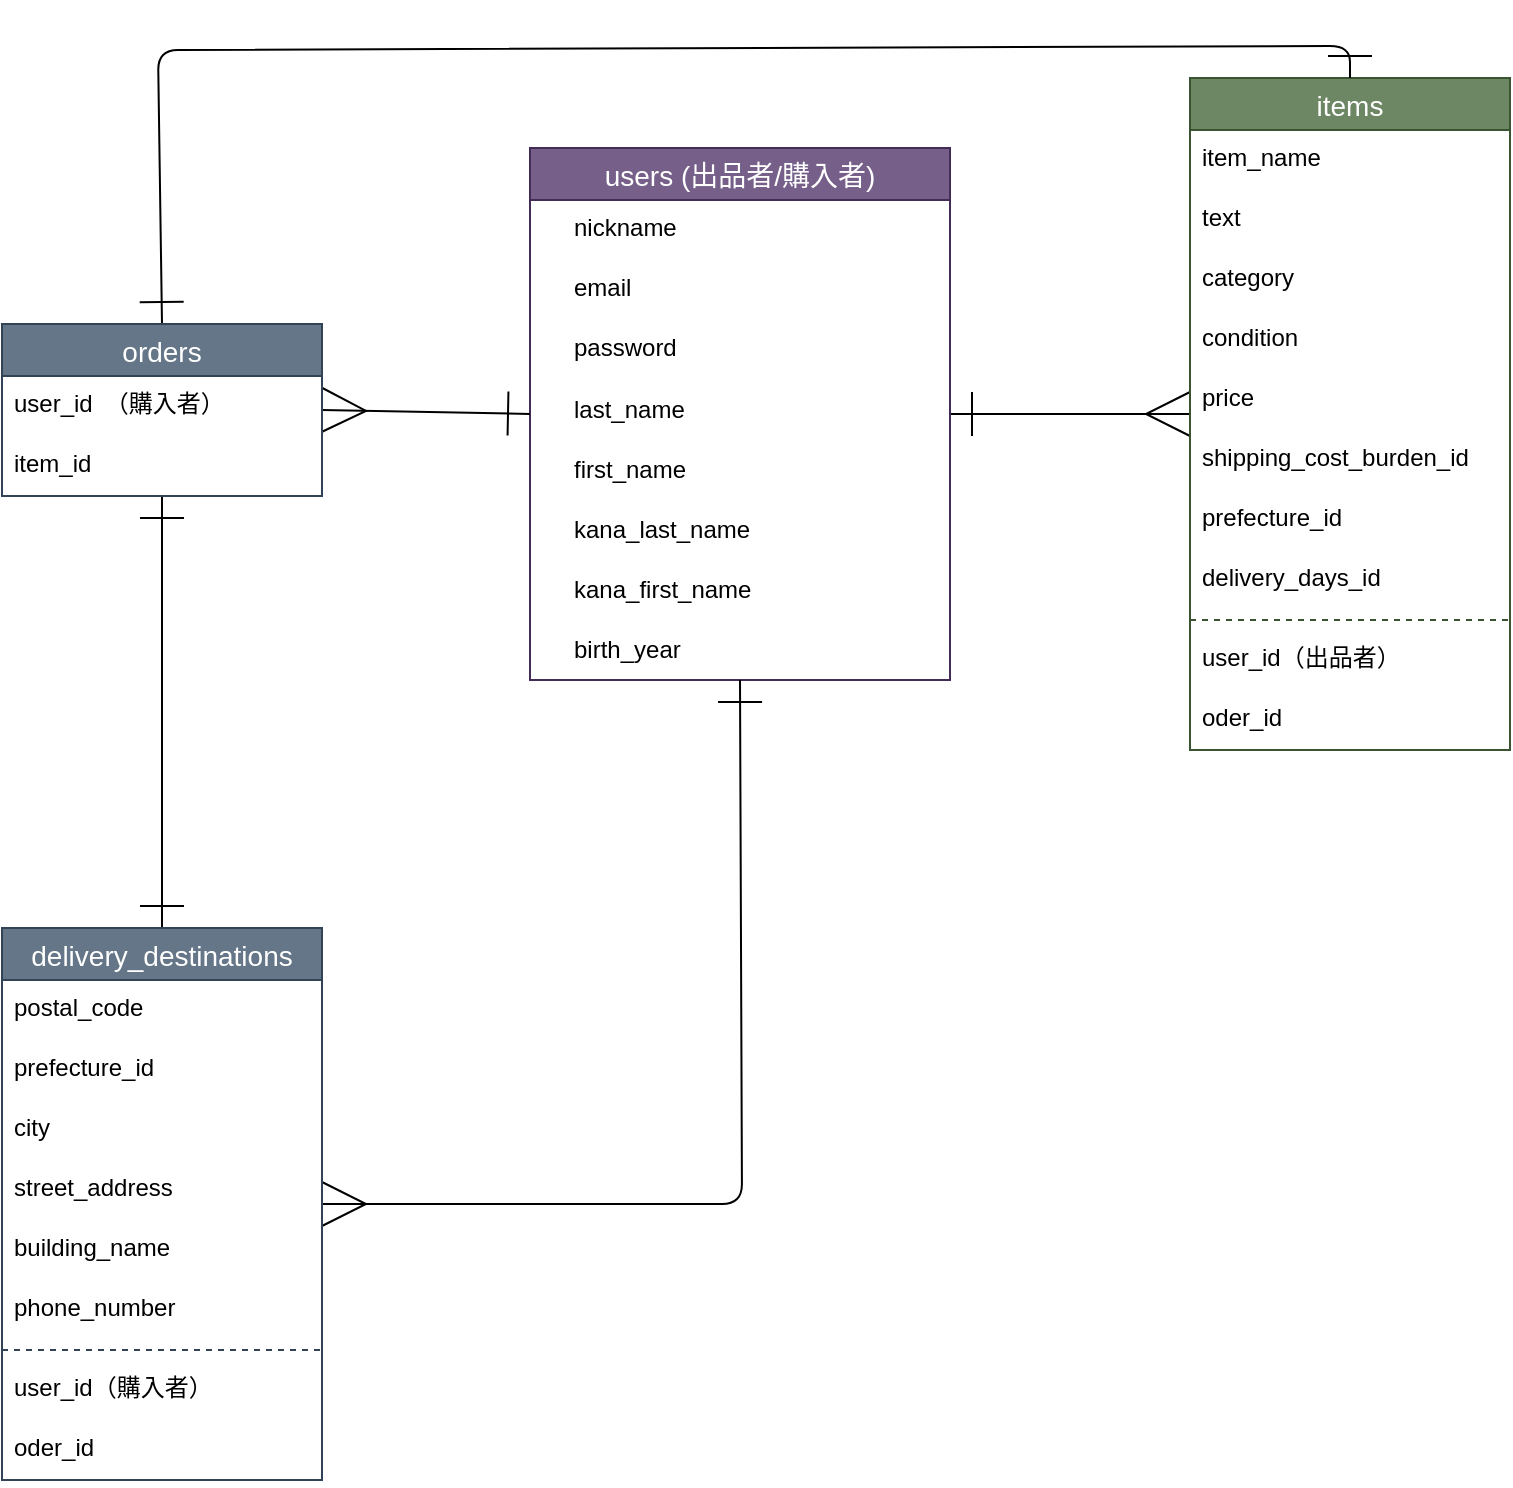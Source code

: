 <mxfile>
    <diagram id="D9_PEZEin-Ql9xLSHygA" name="ページ1">
        <mxGraphModel dx="891" dy="497" grid="0" gridSize="10" guides="1" tooltips="1" connect="1" arrows="1" fold="1" page="1" pageScale="1" pageWidth="827" pageHeight="1169" math="0" shadow="0">
            <root>
                <mxCell id="0"/>
                <mxCell id="1" parent="0"/>
                <mxCell id="84" style="edgeStyle=none;jumpSize=15;html=1;exitX=1;exitY=0.5;exitDx=0;exitDy=0;entryX=0;entryY=0.5;entryDx=0;entryDy=0;strokeWidth=1;startArrow=ERone;startFill=0;endArrow=ERmany;endFill=0;startSize=20;endSize=20;targetPerimeterSpacing=-1;" parent="1" source="2" target="8" edge="1">
                    <mxGeometry relative="1" as="geometry"/>
                </mxCell>
                <mxCell id="2" value="users (出品者/購入者)" style="swimlane;fontStyle=0;childLayout=stackLayout;horizontal=1;startSize=26;horizontalStack=0;resizeParent=1;resizeParentMax=0;resizeLast=0;collapsible=1;marginBottom=0;align=center;fontSize=14;fillColor=#76608a;fontColor=#ffffff;strokeColor=#432D57;spacingLeft=0;" parent="1" vertex="1">
                    <mxGeometry x="299" y="267" width="210" height="266" as="geometry">
                        <mxRectangle x="309" y="200" width="70" height="30" as="alternateBounds"/>
                    </mxGeometry>
                </mxCell>
                <mxCell id="3" value="nickname" style="text;strokeColor=none;fillColor=none;spacingLeft=20;spacingRight=0;overflow=hidden;rotatable=0;points=[[0,0.5],[1,0.5]];portConstraint=eastwest;fontSize=12;" parent="2" vertex="1">
                    <mxGeometry y="26" width="210" height="30" as="geometry"/>
                </mxCell>
                <mxCell id="4" value="email" style="text;strokeColor=none;fillColor=none;spacingLeft=20;spacingRight=0;overflow=hidden;rotatable=0;points=[[0,0.5],[1,0.5]];portConstraint=eastwest;fontSize=12;" parent="2" vertex="1">
                    <mxGeometry y="56" width="210" height="30" as="geometry"/>
                </mxCell>
                <mxCell id="5" value="password" style="text;strokeColor=none;fillColor=none;spacingLeft=20;spacingRight=0;overflow=hidden;rotatable=0;points=[[0,0.5],[1,0.5]];portConstraint=eastwest;fontSize=12;container=0;" parent="2" vertex="1">
                    <mxGeometry y="86" width="210" height="30" as="geometry"/>
                </mxCell>
                <mxCell id="31" value="last_name" style="text;html=1;strokeColor=none;fillColor=none;align=left;verticalAlign=middle;whiteSpace=wrap;rounded=0;spacingLeft=20;spacingRight=0;" parent="2" vertex="1">
                    <mxGeometry y="116" width="210" height="30" as="geometry"/>
                </mxCell>
                <mxCell id="30" value="first_name" style="text;html=1;strokeColor=none;fillColor=none;align=left;verticalAlign=middle;whiteSpace=wrap;rounded=0;spacingLeft=20;spacingRight=0;" parent="2" vertex="1">
                    <mxGeometry y="146" width="210" height="30" as="geometry"/>
                </mxCell>
                <mxCell id="32" value="kana_last_name" style="text;html=1;strokeColor=none;fillColor=none;align=left;verticalAlign=middle;whiteSpace=wrap;rounded=0;spacingLeft=20;spacingRight=0;" parent="2" vertex="1">
                    <mxGeometry y="176" width="210" height="30" as="geometry"/>
                </mxCell>
                <mxCell id="33" value="kana_first_name" style="text;html=1;strokeColor=none;fillColor=none;align=left;verticalAlign=middle;whiteSpace=wrap;rounded=0;spacingLeft=20;spacingRight=0;" parent="2" vertex="1">
                    <mxGeometry y="206" width="210" height="30" as="geometry"/>
                </mxCell>
                <mxCell id="65" value="birth_year" style="text;html=1;strokeColor=none;fillColor=none;align=left;verticalAlign=middle;whiteSpace=wrap;rounded=0;spacingLeft=20;spacingRight=0;" parent="2" vertex="1">
                    <mxGeometry y="236" width="210" height="30" as="geometry"/>
                </mxCell>
                <mxCell id="8" value="items" style="swimlane;fontStyle=0;childLayout=stackLayout;horizontal=1;startSize=26;horizontalStack=0;resizeParent=1;resizeParentMax=0;resizeLast=0;collapsible=1;marginBottom=0;align=center;fontSize=14;fillColor=#6d8764;fontColor=#ffffff;strokeColor=#3A5431;" parent="1" vertex="1">
                    <mxGeometry x="629" y="232" width="160" height="336" as="geometry">
                        <mxRectangle x="640" y="200" width="70" height="30" as="alternateBounds"/>
                    </mxGeometry>
                </mxCell>
                <mxCell id="9" value="item_name" style="text;strokeColor=none;fillColor=none;spacingLeft=4;spacingRight=4;overflow=hidden;rotatable=0;points=[[0,0.5],[1,0.5]];portConstraint=eastwest;fontSize=12;" parent="8" vertex="1">
                    <mxGeometry y="26" width="160" height="30" as="geometry"/>
                </mxCell>
                <mxCell id="11" value="text" style="text;strokeColor=none;fillColor=none;spacingLeft=4;spacingRight=4;overflow=hidden;rotatable=0;points=[[0,0.5],[1,0.5]];portConstraint=eastwest;fontSize=12;" parent="8" vertex="1">
                    <mxGeometry y="56" width="160" height="30" as="geometry"/>
                </mxCell>
                <mxCell id="70" value="category" style="text;strokeColor=none;fillColor=none;spacingLeft=4;spacingRight=4;overflow=hidden;rotatable=0;points=[[0,0.5],[1,0.5]];portConstraint=eastwest;fontSize=12;" parent="8" vertex="1">
                    <mxGeometry y="86" width="160" height="30" as="geometry"/>
                </mxCell>
                <mxCell id="69" value="condition" style="text;strokeColor=none;fillColor=none;spacingLeft=4;spacingRight=4;overflow=hidden;rotatable=0;points=[[0,0.5],[1,0.5]];portConstraint=eastwest;fontSize=12;" parent="8" vertex="1">
                    <mxGeometry y="116" width="160" height="30" as="geometry"/>
                </mxCell>
                <mxCell id="73" value="price" style="text;strokeColor=none;fillColor=none;spacingLeft=4;spacingRight=4;overflow=hidden;rotatable=0;points=[[0,0.5],[1,0.5]];portConstraint=eastwest;fontSize=12;" parent="8" vertex="1">
                    <mxGeometry y="146" width="160" height="30" as="geometry"/>
                </mxCell>
                <mxCell id="68" value="shipping_cost_burden_id" style="text;strokeColor=none;fillColor=none;spacingLeft=4;spacingRight=4;overflow=hidden;rotatable=0;points=[[0,0.5],[1,0.5]];portConstraint=eastwest;fontSize=12;" parent="8" vertex="1">
                    <mxGeometry y="176" width="160" height="30" as="geometry"/>
                </mxCell>
                <mxCell id="72" value="prefecture_id" style="text;strokeColor=none;fillColor=none;spacingLeft=4;spacingRight=4;overflow=hidden;rotatable=0;points=[[0,0.5],[1,0.5]];portConstraint=eastwest;fontSize=12;" parent="8" vertex="1">
                    <mxGeometry y="206" width="160" height="30" as="geometry"/>
                </mxCell>
                <mxCell id="71" value="delivery_days_id" style="text;strokeColor=none;fillColor=none;spacingLeft=4;spacingRight=4;overflow=hidden;rotatable=0;points=[[0,0.5],[1,0.5]];portConstraint=eastwest;fontSize=12;" parent="8" vertex="1">
                    <mxGeometry y="236" width="160" height="30" as="geometry"/>
                </mxCell>
                <mxCell id="81" value="" style="line;strokeWidth=1;rotatable=0;dashed=1;labelPosition=right;align=left;verticalAlign=middle;spacingTop=0;spacingLeft=6;points=[];portConstraint=eastwest;fillColor=#6d8764;fontColor=#ffffff;strokeColor=#3A5431;" parent="8" vertex="1">
                    <mxGeometry y="266" width="160" height="10" as="geometry"/>
                </mxCell>
                <mxCell id="80" value="user_id（出品者）" style="text;strokeColor=none;fillColor=none;spacingLeft=4;spacingRight=4;overflow=hidden;rotatable=0;points=[[0,0.5],[1,0.5]];portConstraint=eastwest;fontSize=12;" parent="8" vertex="1">
                    <mxGeometry y="276" width="160" height="30" as="geometry"/>
                </mxCell>
                <mxCell id="92" value="oder_id" style="text;strokeColor=none;fillColor=none;spacingLeft=4;spacingRight=4;overflow=hidden;rotatable=0;points=[[0,0.5],[1,0.5]];portConstraint=eastwest;fontSize=12;" parent="8" vertex="1">
                    <mxGeometry y="306" width="160" height="30" as="geometry"/>
                </mxCell>
                <mxCell id="83" style="edgeStyle=none;jumpSize=15;html=1;exitX=1;exitY=0.5;exitDx=0;exitDy=0;entryX=0;entryY=0.5;entryDx=0;entryDy=0;strokeWidth=1;startArrow=ERmany;startFill=0;endArrow=ERone;endFill=0;startSize=20;endSize=20;targetPerimeterSpacing=-1;" parent="1" source="13" target="2" edge="1">
                    <mxGeometry relative="1" as="geometry"/>
                </mxCell>
                <mxCell id="85" style="edgeStyle=none;jumpSize=15;html=1;exitX=0.5;exitY=1;exitDx=0;exitDy=0;entryX=0.5;entryY=0;entryDx=0;entryDy=0;strokeWidth=1;startArrow=ERone;startFill=0;endArrow=ERone;endFill=0;startSize=20;endSize=20;targetPerimeterSpacing=-1;" parent="1" source="13" target="19" edge="1">
                    <mxGeometry relative="1" as="geometry"/>
                </mxCell>
                <mxCell id="88" style="edgeStyle=none;jumpSize=15;html=1;exitX=0.5;exitY=0;exitDx=0;exitDy=0;strokeWidth=1;startArrow=ERone;startFill=0;endArrow=ERone;endFill=0;startSize=20;endSize=20;targetPerimeterSpacing=-1;entryX=0.5;entryY=0;entryDx=0;entryDy=0;" parent="1" source="13" target="8" edge="1">
                    <mxGeometry relative="1" as="geometry">
                        <mxPoint x="401" y="247" as="targetPoint"/>
                        <Array as="points">
                            <mxPoint x="113" y="218"/>
                            <mxPoint x="709" y="216"/>
                        </Array>
                    </mxGeometry>
                </mxCell>
                <mxCell id="13" value="orders" style="swimlane;fontStyle=0;childLayout=stackLayout;horizontal=1;startSize=26;horizontalStack=0;resizeParent=1;resizeParentMax=0;resizeLast=0;collapsible=1;marginBottom=0;align=center;fontSize=14;fillColor=#647687;fontColor=#ffffff;strokeColor=#314354;" parent="1" vertex="1">
                    <mxGeometry x="35" y="355" width="160" height="86" as="geometry">
                        <mxRectangle x="40" y="200" width="110" height="30" as="alternateBounds"/>
                    </mxGeometry>
                </mxCell>
                <mxCell id="75" value="user_id　（購入者）" style="text;strokeColor=none;fillColor=none;spacingLeft=4;spacingRight=4;overflow=hidden;rotatable=0;points=[[0,0.5],[1,0.5]];portConstraint=eastwest;fontSize=12;" parent="13" vertex="1">
                    <mxGeometry y="26" width="160" height="30" as="geometry"/>
                </mxCell>
                <mxCell id="90" value="item_id" style="text;strokeColor=none;fillColor=none;spacingLeft=4;spacingRight=4;overflow=hidden;rotatable=0;points=[[0,0.5],[1,0.5]];portConstraint=eastwest;fontSize=12;" parent="13" vertex="1">
                    <mxGeometry y="56" width="160" height="30" as="geometry"/>
                </mxCell>
                <mxCell id="87" style="edgeStyle=none;jumpSize=15;html=1;exitX=1;exitY=0.5;exitDx=0;exitDy=0;entryX=0.5;entryY=1;entryDx=0;entryDy=0;strokeWidth=1;startArrow=ERmany;startFill=0;endArrow=ERone;endFill=0;startSize=20;endSize=20;targetPerimeterSpacing=-1;" parent="1" source="19" target="2" edge="1">
                    <mxGeometry relative="1" as="geometry">
                        <Array as="points">
                            <mxPoint x="405" y="795"/>
                        </Array>
                    </mxGeometry>
                </mxCell>
                <mxCell id="19" value="delivery_destinations" style="swimlane;fontStyle=0;childLayout=stackLayout;horizontal=1;startSize=26;horizontalStack=0;resizeParent=1;resizeParentMax=0;resizeLast=0;collapsible=1;marginBottom=0;align=center;fontSize=14;fillColor=#647687;fontColor=#ffffff;strokeColor=#314354;" parent="1" vertex="1">
                    <mxGeometry x="35" y="657" width="160" height="276" as="geometry">
                        <mxRectangle x="45" y="370" width="100" height="30" as="alternateBounds"/>
                    </mxGeometry>
                </mxCell>
                <mxCell id="20" value="postal_code" style="text;strokeColor=none;fillColor=none;spacingLeft=4;spacingRight=4;overflow=hidden;rotatable=0;points=[[0,0.5],[1,0.5]];portConstraint=eastwest;fontSize=12;" parent="19" vertex="1">
                    <mxGeometry y="26" width="160" height="30" as="geometry"/>
                </mxCell>
                <mxCell id="21" value="prefecture_id" style="text;strokeColor=none;fillColor=none;spacingLeft=4;spacingRight=4;overflow=hidden;rotatable=0;points=[[0,0.5],[1,0.5]];portConstraint=eastwest;fontSize=12;" parent="19" vertex="1">
                    <mxGeometry y="56" width="160" height="30" as="geometry"/>
                </mxCell>
                <mxCell id="22" value="city" style="text;strokeColor=none;fillColor=none;spacingLeft=4;spacingRight=4;overflow=hidden;rotatable=0;points=[[0,0.5],[1,0.5]];portConstraint=eastwest;fontSize=12;" parent="19" vertex="1">
                    <mxGeometry y="86" width="160" height="30" as="geometry"/>
                </mxCell>
                <mxCell id="79" value="street_address" style="text;strokeColor=none;fillColor=none;spacingLeft=4;spacingRight=4;overflow=hidden;rotatable=0;points=[[0,0.5],[1,0.5]];portConstraint=eastwest;fontSize=12;" parent="19" vertex="1">
                    <mxGeometry y="116" width="160" height="30" as="geometry"/>
                </mxCell>
                <mxCell id="78" value="building_name" style="text;strokeColor=none;fillColor=none;spacingLeft=4;spacingRight=4;overflow=hidden;rotatable=0;points=[[0,0.5],[1,0.5]];portConstraint=eastwest;fontSize=12;" parent="19" vertex="1">
                    <mxGeometry y="146" width="160" height="30" as="geometry"/>
                </mxCell>
                <mxCell id="77" value="phone_number" style="text;strokeColor=none;fillColor=none;spacingLeft=4;spacingRight=4;overflow=hidden;rotatable=0;points=[[0,0.5],[1,0.5]];portConstraint=eastwest;fontSize=12;" parent="19" vertex="1">
                    <mxGeometry y="176" width="160" height="30" as="geometry"/>
                </mxCell>
                <mxCell id="91" value="" style="line;strokeWidth=1;rotatable=0;dashed=1;labelPosition=right;align=left;verticalAlign=middle;spacingTop=0;spacingLeft=6;points=[];portConstraint=eastwest;fillColor=#647687;fontColor=#ffffff;strokeColor=#314354;" parent="19" vertex="1">
                    <mxGeometry y="206" width="160" height="10" as="geometry"/>
                </mxCell>
                <mxCell id="89" value="user_id（購入者）" style="text;strokeColor=none;fillColor=none;spacingLeft=4;spacingRight=4;overflow=hidden;rotatable=0;points=[[0,0.5],[1,0.5]];portConstraint=eastwest;fontSize=12;" parent="19" vertex="1">
                    <mxGeometry y="216" width="160" height="30" as="geometry"/>
                </mxCell>
                <mxCell id="93" value="oder_id" style="text;strokeColor=none;fillColor=none;spacingLeft=4;spacingRight=4;overflow=hidden;rotatable=0;points=[[0,0.5],[1,0.5]];portConstraint=eastwest;fontSize=12;" parent="19" vertex="1">
                    <mxGeometry y="246" width="160" height="30" as="geometry"/>
                </mxCell>
            </root>
        </mxGraphModel>
    </diagram>
</mxfile>